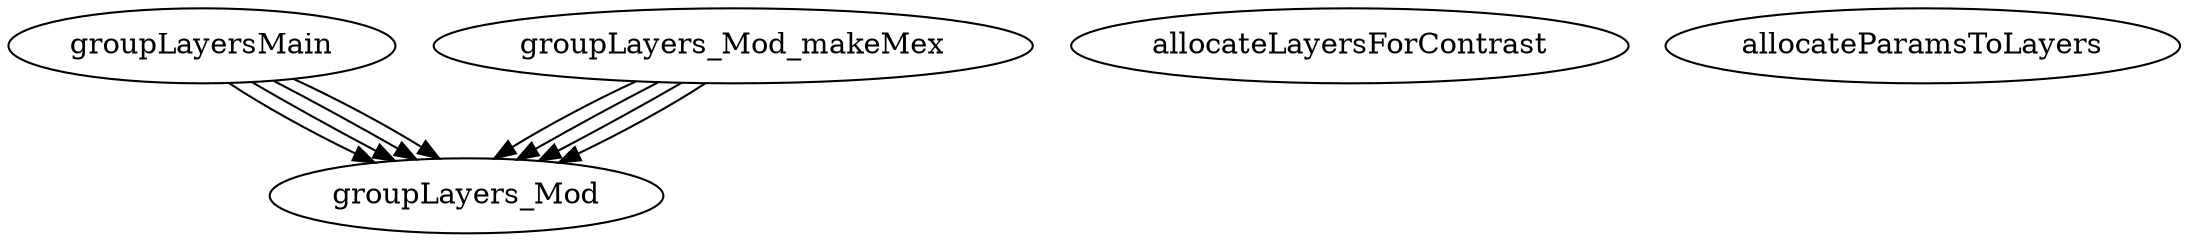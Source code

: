/* Created by mdot for Matlab */
digraph m2html {
  groupLayersMain -> groupLayers_Mod;
  groupLayersMain -> groupLayers_Mod;
  groupLayersMain -> groupLayers_Mod;
  groupLayersMain -> groupLayers_Mod;
  groupLayers_Mod_makeMex -> groupLayers_Mod;
  groupLayers_Mod_makeMex -> groupLayers_Mod;
  groupLayers_Mod_makeMex -> groupLayers_Mod;
  groupLayers_Mod_makeMex -> groupLayers_Mod;

  allocateLayersForContrast [URL="allocateLayersForContrast.html"];
  allocateLayersForContrast [URL="allocateLayersForContrast.html"];
  allocateParamsToLayers [URL="allocateParamsToLayers.html"];
  allocateParamsToLayers [URL="allocateParamsToLayers.html"];
  groupLayersMain [URL="groupLayersMain.html"];
  groupLayersMain [URL="groupLayersMain.html"];
  groupLayers_Mod [URL="groupLayers_Mod.html"];
  groupLayers_Mod [URL="groupLayers_Mod.html"];
  groupLayers_Mod_makeMex [URL="groupLayers_Mod_makeMex.html"];
  groupLayers_Mod_makeMex [URL="groupLayers_Mod_makeMex.html"];
}